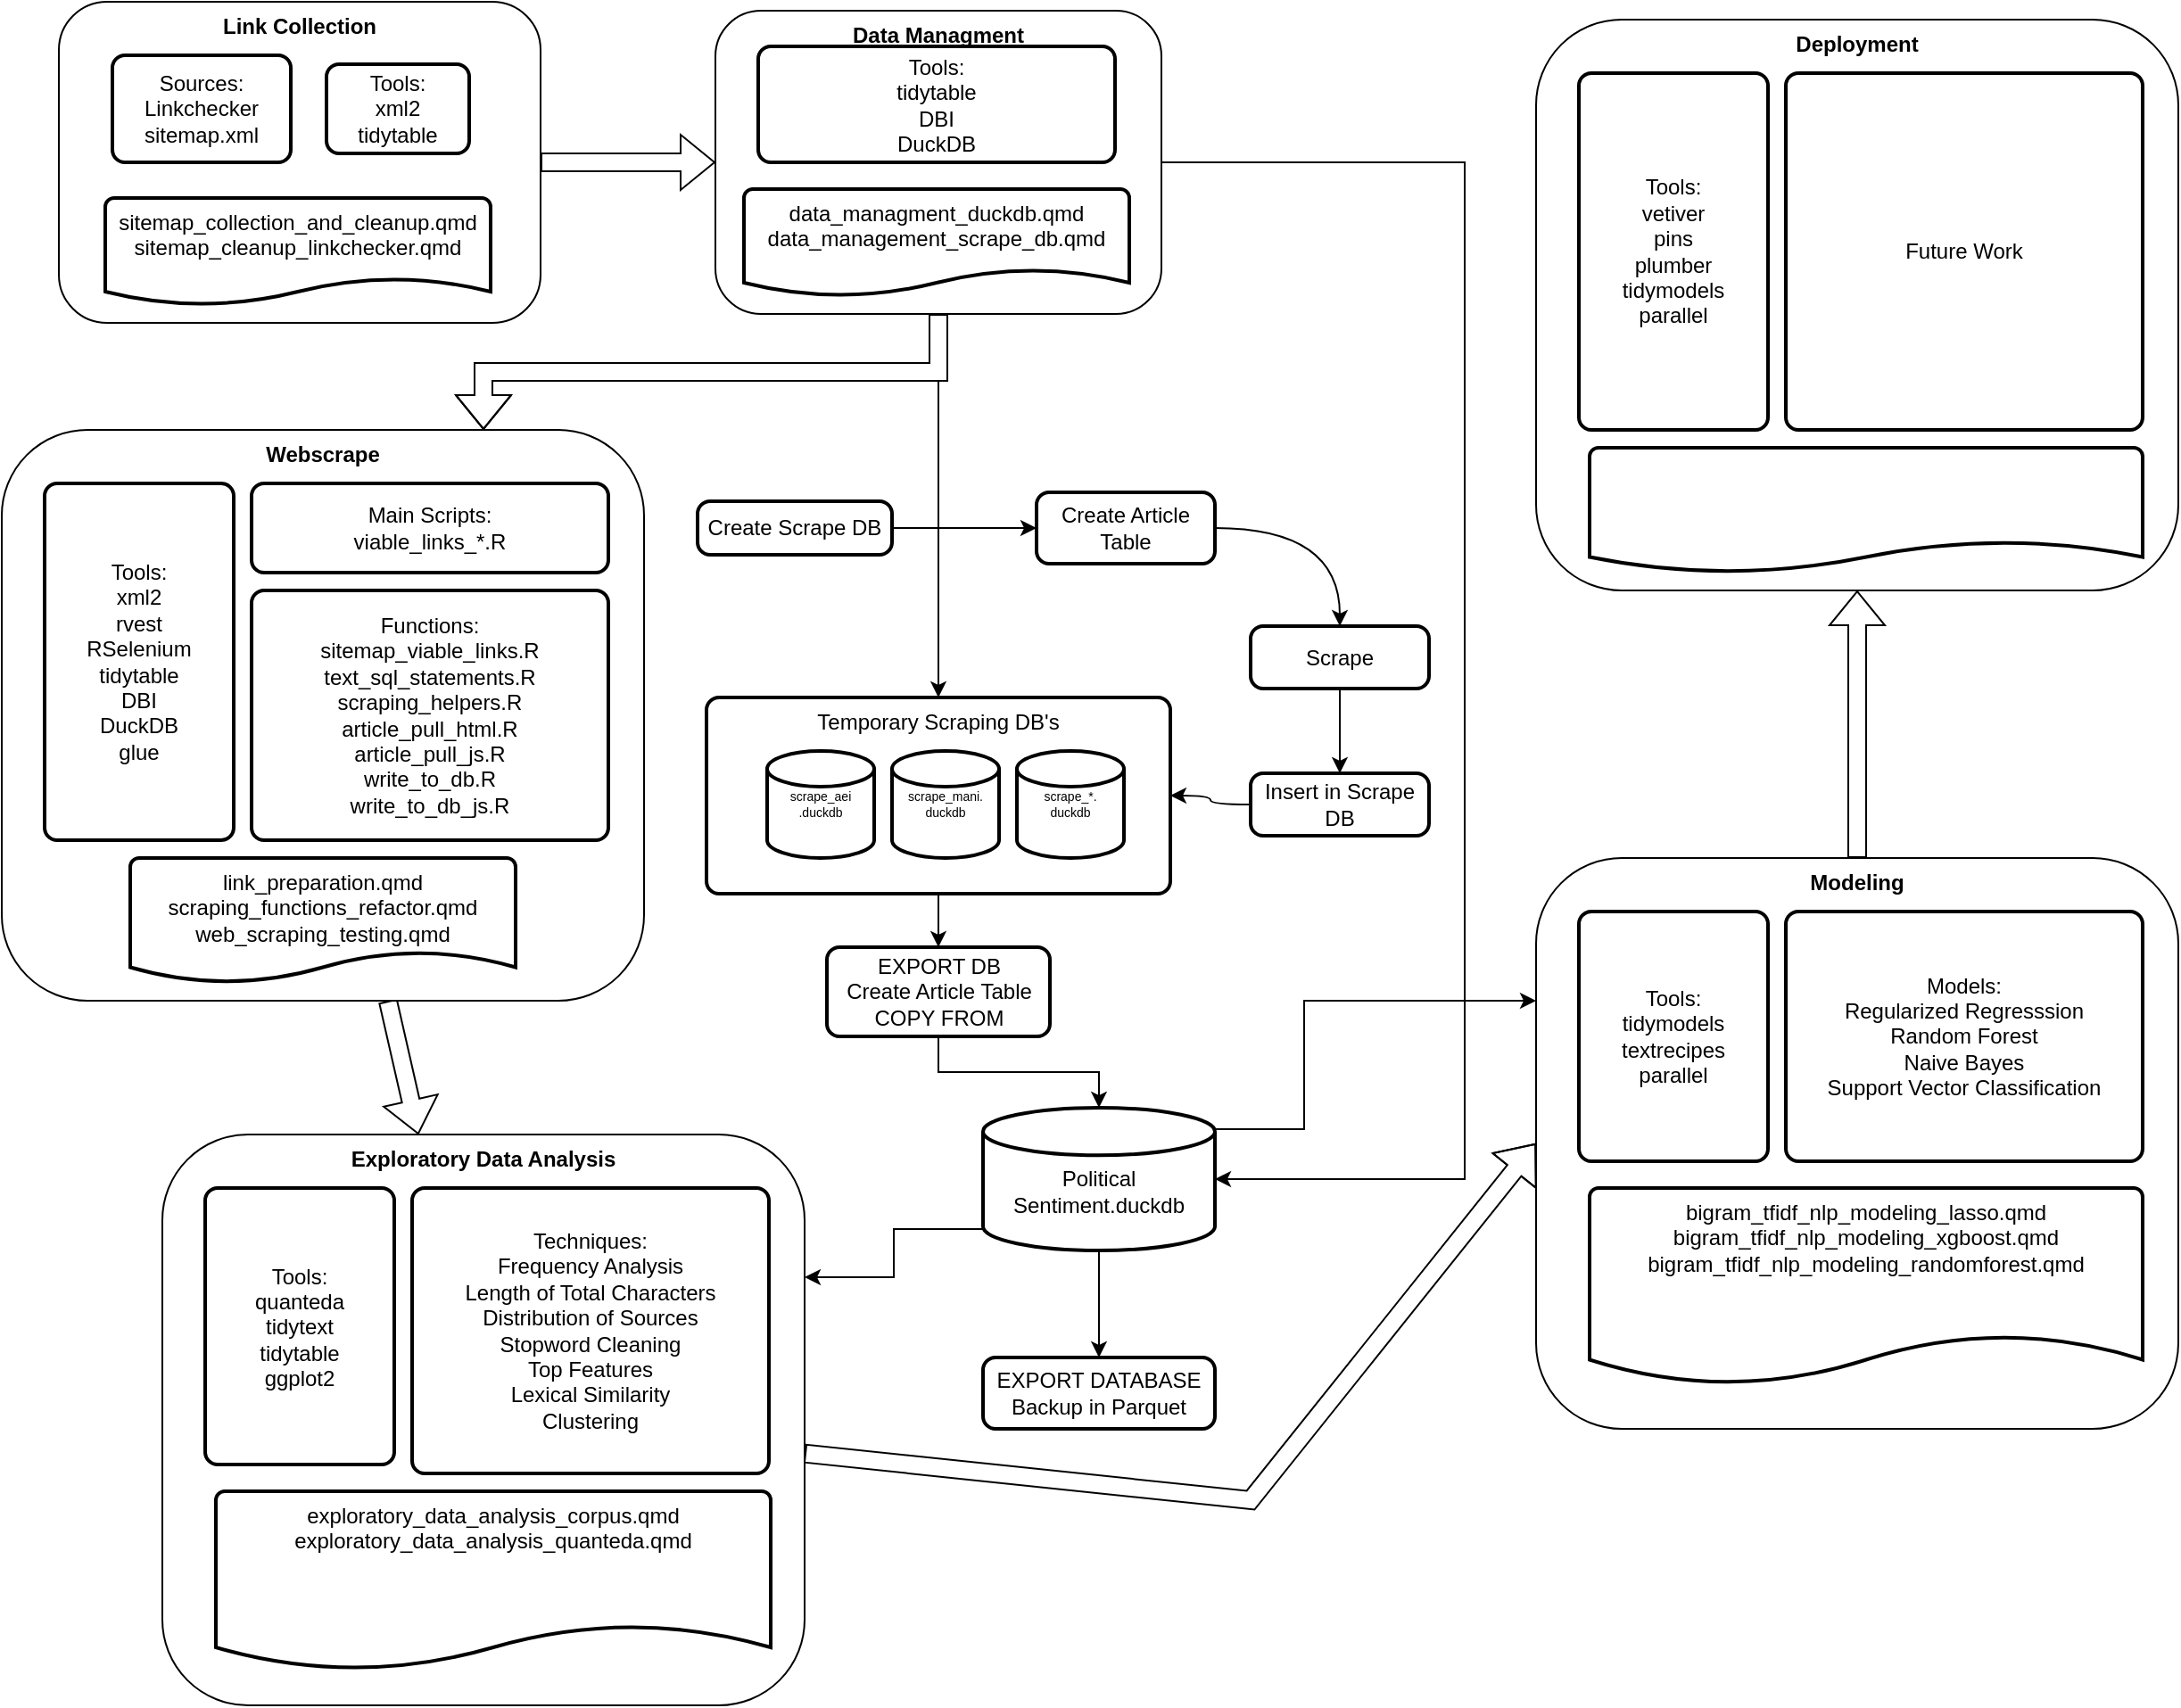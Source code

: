 <mxfile version="21.1.2" type="device">
  <diagram id="C5RBs43oDa-KdzZeNtuy" name="Page-1">
    <mxGraphModel dx="1434" dy="836" grid="1" gridSize="10" guides="1" tooltips="1" connect="1" arrows="1" fold="1" page="1" pageScale="1" pageWidth="827" pageHeight="1169" math="0" shadow="0">
      <root>
        <mxCell id="WIyWlLk6GJQsqaUBKTNV-0" />
        <mxCell id="WIyWlLk6GJQsqaUBKTNV-1" parent="WIyWlLk6GJQsqaUBKTNV-0" />
        <mxCell id="Q06K7-yVwiBWQH0qNbWU-43" style="edgeStyle=orthogonalEdgeStyle;rounded=0;orthogonalLoop=1;jettySize=auto;html=1;" parent="WIyWlLk6GJQsqaUBKTNV-1" source="Q06K7-yVwiBWQH0qNbWU-17" target="Q06K7-yVwiBWQH0qNbWU-42" edge="1">
          <mxGeometry relative="1" as="geometry" />
        </mxCell>
        <mxCell id="Q06K7-yVwiBWQH0qNbWU-17" value="Temporary Scraping DB&#39;s" style="rounded=1;whiteSpace=wrap;html=1;absoluteArcSize=1;arcSize=14;strokeWidth=2;verticalAlign=top;" parent="WIyWlLk6GJQsqaUBKTNV-1" vertex="1">
          <mxGeometry x="455" y="430" width="260" height="110" as="geometry" />
        </mxCell>
        <mxCell id="Q06K7-yVwiBWQH0qNbWU-21" style="edgeStyle=orthogonalEdgeStyle;rounded=0;orthogonalLoop=1;jettySize=auto;html=1;shape=flexArrow;fillColor=#FFFFFF;fillStyle=solid;" parent="WIyWlLk6GJQsqaUBKTNV-1" source="WIyWlLk6GJQsqaUBKTNV-3" target="Q06K7-yVwiBWQH0qNbWU-9" edge="1">
          <mxGeometry relative="1" as="geometry" />
        </mxCell>
        <mxCell id="WIyWlLk6GJQsqaUBKTNV-3" value="&lt;b&gt;Link Collection&lt;/b&gt;" style="rounded=1;whiteSpace=wrap;html=1;fontSize=12;glass=0;strokeWidth=1;shadow=0;verticalAlign=top;" parent="WIyWlLk6GJQsqaUBKTNV-1" vertex="1">
          <mxGeometry x="92" y="40" width="270" height="180" as="geometry" />
        </mxCell>
        <mxCell id="Q06K7-yVwiBWQH0qNbWU-46" style="edgeStyle=orthogonalEdgeStyle;rounded=0;orthogonalLoop=1;jettySize=auto;html=1;entryX=0.5;entryY=0;entryDx=0;entryDy=0;" parent="WIyWlLk6GJQsqaUBKTNV-1" source="Q06K7-yVwiBWQH0qNbWU-1" target="Q06K7-yVwiBWQH0qNbWU-45" edge="1">
          <mxGeometry relative="1" as="geometry" />
        </mxCell>
        <mxCell id="Q06K7-yVwiBWQH0qNbWU-67" style="edgeStyle=orthogonalEdgeStyle;rounded=0;orthogonalLoop=1;jettySize=auto;html=1;exitX=1;exitY=0.15;exitDx=0;exitDy=0;exitPerimeter=0;entryX=0;entryY=0.25;entryDx=0;entryDy=0;" parent="WIyWlLk6GJQsqaUBKTNV-1" source="Q06K7-yVwiBWQH0qNbWU-1" target="Q06K7-yVwiBWQH0qNbWU-54" edge="1">
          <mxGeometry relative="1" as="geometry">
            <Array as="points">
              <mxPoint x="790" y="672" />
              <mxPoint x="790" y="600" />
            </Array>
          </mxGeometry>
        </mxCell>
        <mxCell id="Q06K7-yVwiBWQH0qNbWU-68" style="edgeStyle=orthogonalEdgeStyle;rounded=0;orthogonalLoop=1;jettySize=auto;html=1;exitX=0;exitY=0.85;exitDx=0;exitDy=0;exitPerimeter=0;entryX=1;entryY=0.25;entryDx=0;entryDy=0;" parent="WIyWlLk6GJQsqaUBKTNV-1" source="Q06K7-yVwiBWQH0qNbWU-1" target="Q06K7-yVwiBWQH0qNbWU-48" edge="1">
          <mxGeometry relative="1" as="geometry" />
        </mxCell>
        <mxCell id="Q06K7-yVwiBWQH0qNbWU-1" value="&lt;br&gt;Political Sentiment.duckdb" style="strokeWidth=2;html=1;shape=mxgraph.flowchart.database;whiteSpace=wrap;align=center;verticalAlign=middle;" parent="WIyWlLk6GJQsqaUBKTNV-1" vertex="1">
          <mxGeometry x="610" y="660" width="130" height="80" as="geometry" />
        </mxCell>
        <mxCell id="Q06K7-yVwiBWQH0qNbWU-5" value="sitemap_collection_and_cleanup.qmd&lt;br&gt;sitemap_cleanup_linkchecker.qmd" style="strokeWidth=2;html=1;shape=mxgraph.flowchart.document2;whiteSpace=wrap;size=0.25;verticalAlign=top;" parent="WIyWlLk6GJQsqaUBKTNV-1" vertex="1">
          <mxGeometry x="118" y="150" width="216" height="60" as="geometry" />
        </mxCell>
        <mxCell id="Q06K7-yVwiBWQH0qNbWU-6" value="Sources:&lt;br&gt;Linkchecker&lt;br&gt;sitemap.xml" style="rounded=1;whiteSpace=wrap;html=1;absoluteArcSize=1;arcSize=14;strokeWidth=2;" parent="WIyWlLk6GJQsqaUBKTNV-1" vertex="1">
          <mxGeometry x="122" y="70" width="100" height="60" as="geometry" />
        </mxCell>
        <mxCell id="Q06K7-yVwiBWQH0qNbWU-7" value="Tools:&lt;br&gt;xml2&lt;br&gt;tidytable" style="rounded=1;whiteSpace=wrap;html=1;absoluteArcSize=1;arcSize=14;strokeWidth=2;" parent="WIyWlLk6GJQsqaUBKTNV-1" vertex="1">
          <mxGeometry x="242" y="75" width="80" height="50" as="geometry" />
        </mxCell>
        <mxCell id="Q06K7-yVwiBWQH0qNbWU-13" style="edgeStyle=orthogonalEdgeStyle;rounded=0;orthogonalLoop=1;jettySize=auto;html=1;entryX=1;entryY=0.5;entryDx=0;entryDy=0;entryPerimeter=0;exitX=1;exitY=0.5;exitDx=0;exitDy=0;" parent="WIyWlLk6GJQsqaUBKTNV-1" source="Q06K7-yVwiBWQH0qNbWU-9" target="Q06K7-yVwiBWQH0qNbWU-1" edge="1">
          <mxGeometry relative="1" as="geometry">
            <mxPoint x="810" y="360" as="targetPoint" />
            <Array as="points">
              <mxPoint x="880" y="130" />
              <mxPoint x="880" y="700" />
            </Array>
          </mxGeometry>
        </mxCell>
        <mxCell id="Q06K7-yVwiBWQH0qNbWU-20" style="edgeStyle=orthogonalEdgeStyle;rounded=0;orthogonalLoop=1;jettySize=auto;html=1;entryX=0.5;entryY=0;entryDx=0;entryDy=0;" parent="WIyWlLk6GJQsqaUBKTNV-1" source="Q06K7-yVwiBWQH0qNbWU-9" target="Q06K7-yVwiBWQH0qNbWU-17" edge="1">
          <mxGeometry relative="1" as="geometry" />
        </mxCell>
        <mxCell id="Q06K7-yVwiBWQH0qNbWU-47" style="edgeStyle=orthogonalEdgeStyle;rounded=0;orthogonalLoop=1;jettySize=auto;html=1;exitX=0.5;exitY=1;exitDx=0;exitDy=0;entryX=0.75;entryY=0;entryDx=0;entryDy=0;shape=flexArrow;fillColor=#FFFFFF;fillStyle=solid;" parent="WIyWlLk6GJQsqaUBKTNV-1" source="Q06K7-yVwiBWQH0qNbWU-9" target="Q06K7-yVwiBWQH0qNbWU-22" edge="1">
          <mxGeometry relative="1" as="geometry" />
        </mxCell>
        <mxCell id="Q06K7-yVwiBWQH0qNbWU-9" value="&lt;b&gt;Data Managment&lt;/b&gt;" style="rounded=1;whiteSpace=wrap;html=1;fontSize=12;glass=0;strokeWidth=1;shadow=0;verticalAlign=top;" parent="WIyWlLk6GJQsqaUBKTNV-1" vertex="1">
          <mxGeometry x="460" y="45" width="250" height="170" as="geometry" />
        </mxCell>
        <mxCell id="Q06K7-yVwiBWQH0qNbWU-10" value="data_managment_duckdb.qmd&lt;br&gt;data_management_scrape_db.qmd" style="strokeWidth=2;html=1;shape=mxgraph.flowchart.document2;whiteSpace=wrap;size=0.25;verticalAlign=top;" parent="WIyWlLk6GJQsqaUBKTNV-1" vertex="1">
          <mxGeometry x="476" y="145" width="216" height="60" as="geometry" />
        </mxCell>
        <mxCell id="Q06K7-yVwiBWQH0qNbWU-12" value="Tools:&lt;br&gt;tidytable&lt;br&gt;DBI&lt;br&gt;DuckDB" style="rounded=1;whiteSpace=wrap;html=1;absoluteArcSize=1;arcSize=14;strokeWidth=2;" parent="WIyWlLk6GJQsqaUBKTNV-1" vertex="1">
          <mxGeometry x="484" y="65" width="200" height="65" as="geometry" />
        </mxCell>
        <mxCell id="Q06K7-yVwiBWQH0qNbWU-14" value="scrape_mani.&lt;br style=&quot;font-size: 7px;&quot;&gt;duckdb" style="strokeWidth=2;html=1;shape=mxgraph.flowchart.database;whiteSpace=wrap;fontSize=7;" parent="WIyWlLk6GJQsqaUBKTNV-1" vertex="1">
          <mxGeometry x="559" y="460" width="60" height="60" as="geometry" />
        </mxCell>
        <mxCell id="Q06K7-yVwiBWQH0qNbWU-15" value="scrape_aei&lt;br style=&quot;font-size: 7px;&quot;&gt;.duckdb" style="strokeWidth=2;html=1;shape=mxgraph.flowchart.database;whiteSpace=wrap;fontSize=7;" parent="WIyWlLk6GJQsqaUBKTNV-1" vertex="1">
          <mxGeometry x="489" y="460" width="60" height="60" as="geometry" />
        </mxCell>
        <mxCell id="Q06K7-yVwiBWQH0qNbWU-16" value="scrape_*.&lt;br style=&quot;font-size: 7px;&quot;&gt;duckdb" style="strokeWidth=2;html=1;shape=mxgraph.flowchart.database;whiteSpace=wrap;fontSize=7;" parent="WIyWlLk6GJQsqaUBKTNV-1" vertex="1">
          <mxGeometry x="629" y="460" width="60" height="60" as="geometry" />
        </mxCell>
        <mxCell id="Q06K7-yVwiBWQH0qNbWU-53" style="rounded=0;orthogonalLoop=1;jettySize=auto;html=1;shape=flexArrow;fillColor=#FFFFFF;fillStyle=solid;shadow=0;" parent="WIyWlLk6GJQsqaUBKTNV-1" source="Q06K7-yVwiBWQH0qNbWU-22" target="Q06K7-yVwiBWQH0qNbWU-48" edge="1">
          <mxGeometry relative="1" as="geometry" />
        </mxCell>
        <mxCell id="Q06K7-yVwiBWQH0qNbWU-22" value="&lt;b&gt;Webscrape&lt;/b&gt;" style="rounded=1;whiteSpace=wrap;html=1;fontSize=12;glass=0;strokeWidth=1;shadow=0;verticalAlign=top;" parent="WIyWlLk6GJQsqaUBKTNV-1" vertex="1">
          <mxGeometry x="60" y="280" width="360" height="320" as="geometry" />
        </mxCell>
        <mxCell id="Q06K7-yVwiBWQH0qNbWU-23" value="link_preparation.qmd&lt;br&gt;scraping_functions_refactor.qmd&lt;br&gt;web_scraping_testing.qmd" style="strokeWidth=2;html=1;shape=mxgraph.flowchart.document2;whiteSpace=wrap;size=0.25;verticalAlign=top;" parent="WIyWlLk6GJQsqaUBKTNV-1" vertex="1">
          <mxGeometry x="132" y="520" width="216" height="70" as="geometry" />
        </mxCell>
        <mxCell id="Q06K7-yVwiBWQH0qNbWU-24" value="Tools:&lt;br&gt;xml2&lt;br&gt;rvest&lt;br&gt;RSelenium&lt;br&gt;tidytable&lt;br&gt;DBI&lt;br&gt;DuckDB&lt;br&gt;glue" style="rounded=1;whiteSpace=wrap;html=1;absoluteArcSize=1;arcSize=14;strokeWidth=2;align=center;" parent="WIyWlLk6GJQsqaUBKTNV-1" vertex="1">
          <mxGeometry x="84" y="310" width="106" height="200" as="geometry" />
        </mxCell>
        <mxCell id="Q06K7-yVwiBWQH0qNbWU-26" value="Functions:&lt;br&gt;sitemap_viable_links.R&lt;br&gt;text_sql_statements.R&lt;br&gt;scraping_helpers.R&lt;br&gt;article_pull_html.R&lt;br&gt;article_pull_js.R&lt;br&gt;write_to_db.R&lt;br&gt;write_to_db_js.R" style="rounded=1;whiteSpace=wrap;html=1;absoluteArcSize=1;arcSize=14;strokeWidth=2;" parent="WIyWlLk6GJQsqaUBKTNV-1" vertex="1">
          <mxGeometry x="200" y="370" width="200" height="140" as="geometry" />
        </mxCell>
        <mxCell id="Q06K7-yVwiBWQH0qNbWU-27" value="Main Scripts:&lt;br&gt;viable_links_*.R" style="rounded=1;whiteSpace=wrap;html=1;absoluteArcSize=1;arcSize=14;strokeWidth=2;" parent="WIyWlLk6GJQsqaUBKTNV-1" vertex="1">
          <mxGeometry x="200" y="310" width="200" height="50" as="geometry" />
        </mxCell>
        <mxCell id="Q06K7-yVwiBWQH0qNbWU-32" style="orthogonalLoop=1;jettySize=auto;html=1;entryX=0;entryY=0.5;entryDx=0;entryDy=0;elbow=vertical;" parent="WIyWlLk6GJQsqaUBKTNV-1" source="Q06K7-yVwiBWQH0qNbWU-28" target="Q06K7-yVwiBWQH0qNbWU-29" edge="1">
          <mxGeometry relative="1" as="geometry" />
        </mxCell>
        <mxCell id="Q06K7-yVwiBWQH0qNbWU-28" value="Create Scrape DB" style="rounded=1;whiteSpace=wrap;html=1;absoluteArcSize=1;arcSize=14;strokeWidth=2;" parent="WIyWlLk6GJQsqaUBKTNV-1" vertex="1">
          <mxGeometry x="450" y="320" width="109" height="30" as="geometry" />
        </mxCell>
        <mxCell id="Q06K7-yVwiBWQH0qNbWU-34" style="edgeStyle=orthogonalEdgeStyle;orthogonalLoop=1;jettySize=auto;html=1;entryX=0.5;entryY=0;entryDx=0;entryDy=0;exitX=1;exitY=0.5;exitDx=0;exitDy=0;curved=1;" parent="WIyWlLk6GJQsqaUBKTNV-1" source="Q06K7-yVwiBWQH0qNbWU-29" target="Q06K7-yVwiBWQH0qNbWU-33" edge="1">
          <mxGeometry relative="1" as="geometry" />
        </mxCell>
        <mxCell id="Q06K7-yVwiBWQH0qNbWU-29" value="Create Article&lt;br&gt;Table" style="rounded=1;whiteSpace=wrap;html=1;absoluteArcSize=1;arcSize=14;strokeWidth=2;" parent="WIyWlLk6GJQsqaUBKTNV-1" vertex="1">
          <mxGeometry x="640" y="315" width="100" height="40" as="geometry" />
        </mxCell>
        <mxCell id="Q06K7-yVwiBWQH0qNbWU-37" style="edgeStyle=orthogonalEdgeStyle;rounded=0;orthogonalLoop=1;jettySize=auto;html=1;entryX=0.5;entryY=0;entryDx=0;entryDy=0;" parent="WIyWlLk6GJQsqaUBKTNV-1" source="Q06K7-yVwiBWQH0qNbWU-33" target="Q06K7-yVwiBWQH0qNbWU-36" edge="1">
          <mxGeometry relative="1" as="geometry" />
        </mxCell>
        <mxCell id="Q06K7-yVwiBWQH0qNbWU-33" value="Scrape" style="rounded=1;whiteSpace=wrap;html=1;absoluteArcSize=1;arcSize=14;strokeWidth=2;" parent="WIyWlLk6GJQsqaUBKTNV-1" vertex="1">
          <mxGeometry x="760" y="390" width="100" height="35" as="geometry" />
        </mxCell>
        <mxCell id="Q06K7-yVwiBWQH0qNbWU-41" style="edgeStyle=orthogonalEdgeStyle;orthogonalLoop=1;jettySize=auto;html=1;entryX=1;entryY=0.5;entryDx=0;entryDy=0;curved=1;" parent="WIyWlLk6GJQsqaUBKTNV-1" source="Q06K7-yVwiBWQH0qNbWU-36" target="Q06K7-yVwiBWQH0qNbWU-17" edge="1">
          <mxGeometry relative="1" as="geometry" />
        </mxCell>
        <mxCell id="Q06K7-yVwiBWQH0qNbWU-36" value="Insert in Scrape DB" style="rounded=1;whiteSpace=wrap;html=1;absoluteArcSize=1;arcSize=14;strokeWidth=2;" parent="WIyWlLk6GJQsqaUBKTNV-1" vertex="1">
          <mxGeometry x="760" y="472.5" width="100" height="35" as="geometry" />
        </mxCell>
        <mxCell id="Q06K7-yVwiBWQH0qNbWU-44" style="edgeStyle=orthogonalEdgeStyle;rounded=0;orthogonalLoop=1;jettySize=auto;html=1;" parent="WIyWlLk6GJQsqaUBKTNV-1" source="Q06K7-yVwiBWQH0qNbWU-42" target="Q06K7-yVwiBWQH0qNbWU-1" edge="1">
          <mxGeometry relative="1" as="geometry" />
        </mxCell>
        <mxCell id="Q06K7-yVwiBWQH0qNbWU-42" value="EXPORT DB&lt;br&gt;Create Article Table&lt;br&gt;COPY FROM" style="rounded=1;whiteSpace=wrap;html=1;absoluteArcSize=1;arcSize=14;strokeWidth=2;" parent="WIyWlLk6GJQsqaUBKTNV-1" vertex="1">
          <mxGeometry x="522.5" y="570" width="125" height="50" as="geometry" />
        </mxCell>
        <mxCell id="Q06K7-yVwiBWQH0qNbWU-45" value="EXPORT DATABASE&lt;br&gt;Backup in Parquet" style="rounded=1;whiteSpace=wrap;html=1;absoluteArcSize=1;arcSize=14;strokeWidth=2;" parent="WIyWlLk6GJQsqaUBKTNV-1" vertex="1">
          <mxGeometry x="610" y="800" width="130" height="40" as="geometry" />
        </mxCell>
        <mxCell id="Q06K7-yVwiBWQH0qNbWU-59" style="rounded=0;orthogonalLoop=1;jettySize=auto;html=1;entryX=0;entryY=0.5;entryDx=0;entryDy=0;shape=flexArrow;fillColor=#FFFFFF;" parent="WIyWlLk6GJQsqaUBKTNV-1" source="Q06K7-yVwiBWQH0qNbWU-48" target="Q06K7-yVwiBWQH0qNbWU-54" edge="1">
          <mxGeometry relative="1" as="geometry">
            <Array as="points">
              <mxPoint x="760" y="880" />
            </Array>
          </mxGeometry>
        </mxCell>
        <mxCell id="Q06K7-yVwiBWQH0qNbWU-48" value="&lt;b&gt;Exploratory Data Analysis&lt;/b&gt;" style="rounded=1;whiteSpace=wrap;html=1;fontSize=12;glass=0;strokeWidth=1;shadow=0;verticalAlign=top;" parent="WIyWlLk6GJQsqaUBKTNV-1" vertex="1">
          <mxGeometry x="150" y="675" width="360" height="320" as="geometry" />
        </mxCell>
        <mxCell id="Q06K7-yVwiBWQH0qNbWU-49" value="exploratory_data_analysis_corpus.qmd&lt;br&gt;exploratory_data_analysis_quanteda.qmd" style="strokeWidth=2;html=1;shape=mxgraph.flowchart.document2;whiteSpace=wrap;size=0.25;verticalAlign=top;" parent="WIyWlLk6GJQsqaUBKTNV-1" vertex="1">
          <mxGeometry x="180" y="875" width="311" height="100" as="geometry" />
        </mxCell>
        <mxCell id="Q06K7-yVwiBWQH0qNbWU-50" value="Tools:&lt;br&gt;quanteda&lt;br&gt;tidytext&lt;br&gt;tidytable&lt;br&gt;ggplot2" style="rounded=1;whiteSpace=wrap;html=1;absoluteArcSize=1;arcSize=14;strokeWidth=2;align=center;" parent="WIyWlLk6GJQsqaUBKTNV-1" vertex="1">
          <mxGeometry x="174" y="705" width="106" height="155" as="geometry" />
        </mxCell>
        <mxCell id="Q06K7-yVwiBWQH0qNbWU-51" value="Techniques:&lt;br&gt;Frequency Analysis&lt;br&gt;Length of Total Characters&lt;br&gt;Distribution of Sources&lt;br&gt;Stopword Cleaning&lt;br&gt;Top Features&lt;br&gt;Lexical Similarity&lt;br&gt;Clustering" style="rounded=1;whiteSpace=wrap;html=1;absoluteArcSize=1;arcSize=14;strokeWidth=2;" parent="WIyWlLk6GJQsqaUBKTNV-1" vertex="1">
          <mxGeometry x="290" y="705" width="200" height="160" as="geometry" />
        </mxCell>
        <mxCell id="Q06K7-yVwiBWQH0qNbWU-65" style="rounded=0;orthogonalLoop=1;jettySize=auto;html=1;entryX=0.5;entryY=1;entryDx=0;entryDy=0;shape=flexArrow;fillColor=#FFFFFF;fillStyle=solid;" parent="WIyWlLk6GJQsqaUBKTNV-1" source="Q06K7-yVwiBWQH0qNbWU-54" target="Q06K7-yVwiBWQH0qNbWU-60" edge="1">
          <mxGeometry relative="1" as="geometry" />
        </mxCell>
        <mxCell id="Q06K7-yVwiBWQH0qNbWU-54" value="&lt;b&gt;Modeling&lt;/b&gt;" style="rounded=1;whiteSpace=wrap;html=1;fontSize=12;glass=0;strokeWidth=1;shadow=0;verticalAlign=top;" parent="WIyWlLk6GJQsqaUBKTNV-1" vertex="1">
          <mxGeometry x="920" y="520" width="360" height="320" as="geometry" />
        </mxCell>
        <mxCell id="Q06K7-yVwiBWQH0qNbWU-55" value="bigram_tfidf_nlp_modeling_lasso.qmd&lt;br&gt;bigram_tfidf_nlp_modeling_xgboost.qmd&lt;br&gt;bigram_tfidf_nlp_modeling_randomforest.qmd" style="strokeWidth=2;html=1;shape=mxgraph.flowchart.document2;whiteSpace=wrap;size=0.25;verticalAlign=top;" parent="WIyWlLk6GJQsqaUBKTNV-1" vertex="1">
          <mxGeometry x="950" y="705" width="310" height="110" as="geometry" />
        </mxCell>
        <mxCell id="Q06K7-yVwiBWQH0qNbWU-56" value="Tools:&lt;br&gt;tidymodels&lt;br&gt;textrecipes&lt;br&gt;parallel" style="rounded=1;whiteSpace=wrap;html=1;absoluteArcSize=1;arcSize=14;strokeWidth=2;align=center;" parent="WIyWlLk6GJQsqaUBKTNV-1" vertex="1">
          <mxGeometry x="944" y="550" width="106" height="140" as="geometry" />
        </mxCell>
        <mxCell id="Q06K7-yVwiBWQH0qNbWU-57" value="Models:&lt;br&gt;Regularized Regresssion&lt;br&gt;Random Forest&lt;br&gt;Naive Bayes&lt;br&gt;Support Vector Classification" style="rounded=1;whiteSpace=wrap;html=1;absoluteArcSize=1;arcSize=14;strokeWidth=2;" parent="WIyWlLk6GJQsqaUBKTNV-1" vertex="1">
          <mxGeometry x="1060" y="550" width="200" height="140" as="geometry" />
        </mxCell>
        <mxCell id="Q06K7-yVwiBWQH0qNbWU-60" value="&lt;b&gt;Deployment&lt;/b&gt;" style="rounded=1;whiteSpace=wrap;html=1;fontSize=12;glass=0;strokeWidth=1;shadow=0;verticalAlign=top;" parent="WIyWlLk6GJQsqaUBKTNV-1" vertex="1">
          <mxGeometry x="920" y="50" width="360" height="320" as="geometry" />
        </mxCell>
        <mxCell id="Q06K7-yVwiBWQH0qNbWU-61" value="" style="strokeWidth=2;html=1;shape=mxgraph.flowchart.document2;whiteSpace=wrap;size=0.25;verticalAlign=top;" parent="WIyWlLk6GJQsqaUBKTNV-1" vertex="1">
          <mxGeometry x="950" y="290" width="310" height="70" as="geometry" />
        </mxCell>
        <mxCell id="Q06K7-yVwiBWQH0qNbWU-62" value="Tools:&lt;br&gt;vetiver&lt;br&gt;pins&lt;br&gt;plumber&lt;br&gt;tidymodels&lt;br&gt;parallel" style="rounded=1;whiteSpace=wrap;html=1;absoluteArcSize=1;arcSize=14;strokeWidth=2;align=center;" parent="WIyWlLk6GJQsqaUBKTNV-1" vertex="1">
          <mxGeometry x="944" y="80" width="106" height="200" as="geometry" />
        </mxCell>
        <mxCell id="Q06K7-yVwiBWQH0qNbWU-63" value="Future Work" style="rounded=1;whiteSpace=wrap;html=1;absoluteArcSize=1;arcSize=14;strokeWidth=2;" parent="WIyWlLk6GJQsqaUBKTNV-1" vertex="1">
          <mxGeometry x="1060" y="80" width="200" height="200" as="geometry" />
        </mxCell>
      </root>
    </mxGraphModel>
  </diagram>
</mxfile>
